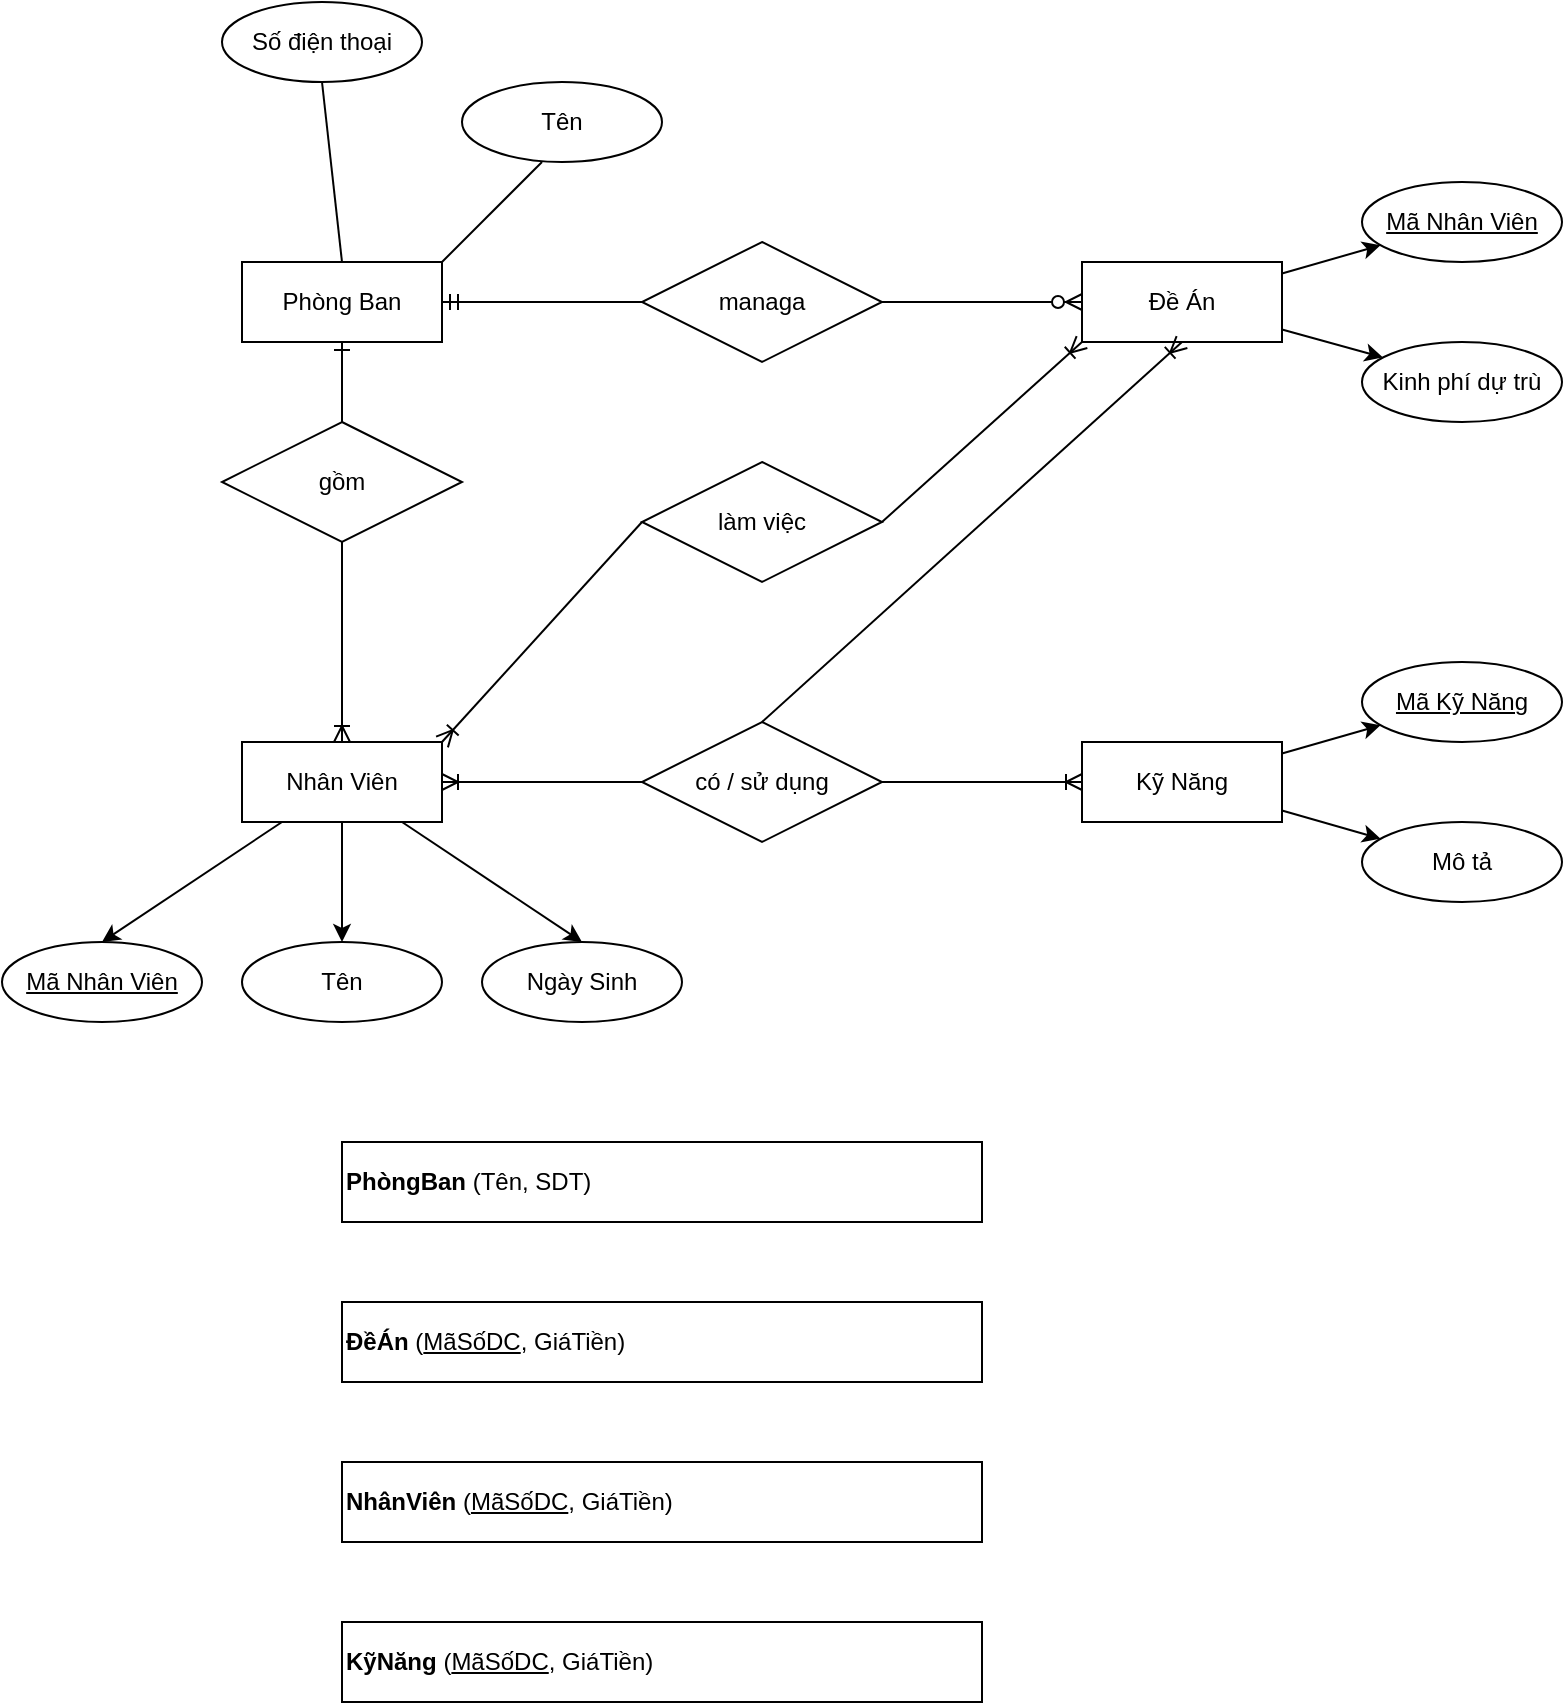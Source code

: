<mxfile version="15.6.3" type="google"><diagram id="zS0TdEUhk05Td7fbMnCg" name="Page-1"><mxGraphModel dx="1278" dy="571" grid="1" gridSize="10" guides="1" tooltips="1" connect="1" arrows="1" fold="1" page="1" pageScale="1" pageWidth="850" pageHeight="1100" math="0" shadow="0"><root><mxCell id="0"/><mxCell id="1" parent="0"/><mxCell id="0dpCzR8CqJ-txOo0b9U3-1" value="Phòng Ban" style="whiteSpace=wrap;html=1;align=center;" parent="1" vertex="1"><mxGeometry x="150" y="160" width="100" height="40" as="geometry"/></mxCell><mxCell id="E-LuSBsfKx2pqc3UB0mY-15" style="edgeStyle=none;rounded=0;orthogonalLoop=1;jettySize=auto;html=1;endFill=1;" parent="1" source="0dpCzR8CqJ-txOo0b9U3-2" target="E-LuSBsfKx2pqc3UB0mY-11" edge="1"><mxGeometry relative="1" as="geometry"/></mxCell><mxCell id="E-LuSBsfKx2pqc3UB0mY-16" style="edgeStyle=none;rounded=0;orthogonalLoop=1;jettySize=auto;html=1;entryX=0.105;entryY=0.193;entryDx=0;entryDy=0;entryPerimeter=0;endFill=1;" parent="1" source="0dpCzR8CqJ-txOo0b9U3-2" target="E-LuSBsfKx2pqc3UB0mY-12" edge="1"><mxGeometry relative="1" as="geometry"/></mxCell><mxCell id="0dpCzR8CqJ-txOo0b9U3-2" value="Đề Án" style="whiteSpace=wrap;html=1;align=center;" parent="1" vertex="1"><mxGeometry x="570" y="160" width="100" height="40" as="geometry"/></mxCell><mxCell id="0dpCzR8CqJ-txOo0b9U3-4" value="Tên" style="ellipse;whiteSpace=wrap;html=1;align=center;fontStyle=0;" parent="1" vertex="1"><mxGeometry x="260" y="70" width="100" height="40" as="geometry"/></mxCell><mxCell id="E-LuSBsfKx2pqc3UB0mY-8" style="edgeStyle=none;rounded=0;orthogonalLoop=1;jettySize=auto;html=1;entryX=0.5;entryY=0;entryDx=0;entryDy=0;endFill=1;" parent="1" source="0dpCzR8CqJ-txOo0b9U3-11" target="E-LuSBsfKx2pqc3UB0mY-4" edge="1"><mxGeometry relative="1" as="geometry"/></mxCell><mxCell id="0dpCzR8CqJ-txOo0b9U3-11" value="Nhân Viên" style="shape=ext;margin=3;double=0;whiteSpace=wrap;html=1;align=center;" parent="1" vertex="1"><mxGeometry x="150" y="400" width="100" height="40" as="geometry"/></mxCell><mxCell id="0dpCzR8CqJ-txOo0b9U3-12" value="Số điện thoại" style="ellipse;whiteSpace=wrap;html=1;align=center;fontStyle=0;" parent="1" vertex="1"><mxGeometry x="140" y="30" width="100" height="40" as="geometry"/></mxCell><mxCell id="0dpCzR8CqJ-txOo0b9U3-14" value="" style="endArrow=none;html=1;entryX=0.5;entryY=1;entryDx=0;entryDy=0;exitX=0.5;exitY=0;exitDx=0;exitDy=0;" parent="1" source="0dpCzR8CqJ-txOo0b9U3-1" target="0dpCzR8CqJ-txOo0b9U3-12" edge="1"><mxGeometry width="50" height="50" relative="1" as="geometry"><mxPoint x="170" y="140" as="sourcePoint"/><mxPoint x="220" y="90" as="targetPoint"/></mxGeometry></mxCell><mxCell id="0dpCzR8CqJ-txOo0b9U3-15" value="" style="endArrow=none;html=1;" parent="1" edge="1"><mxGeometry width="50" height="50" relative="1" as="geometry"><mxPoint x="250" y="160" as="sourcePoint"/><mxPoint x="300" y="110" as="targetPoint"/></mxGeometry></mxCell><mxCell id="0dpCzR8CqJ-txOo0b9U3-17" value="gồm" style="shape=rhombus;perimeter=rhombusPerimeter;whiteSpace=wrap;html=1;align=center;" parent="1" vertex="1"><mxGeometry x="140" y="240" width="120" height="60" as="geometry"/></mxCell><mxCell id="0dpCzR8CqJ-txOo0b9U3-18" value="" style="endArrow=ERone;html=1;exitX=0.5;exitY=0;exitDx=0;exitDy=0;entryX=0.5;entryY=1;entryDx=0;entryDy=0;endFill=0;" parent="1" source="0dpCzR8CqJ-txOo0b9U3-17" target="0dpCzR8CqJ-txOo0b9U3-1" edge="1"><mxGeometry width="50" height="50" relative="1" as="geometry"><mxPoint x="180" y="240" as="sourcePoint"/><mxPoint x="230" y="190" as="targetPoint"/></mxGeometry></mxCell><mxCell id="0dpCzR8CqJ-txOo0b9U3-19" value="" style="endArrow=none;html=1;exitX=0.5;exitY=0;exitDx=0;exitDy=0;entryX=0.5;entryY=1;entryDx=0;entryDy=0;startArrow=ERoneToMany;startFill=0;" parent="1" source="0dpCzR8CqJ-txOo0b9U3-11" target="0dpCzR8CqJ-txOo0b9U3-17" edge="1"><mxGeometry width="50" height="50" relative="1" as="geometry"><mxPoint x="180" y="340" as="sourcePoint"/><mxPoint x="230" y="290" as="targetPoint"/></mxGeometry></mxCell><mxCell id="0dpCzR8CqJ-txOo0b9U3-20" value="làm việc" style="shape=rhombus;perimeter=rhombusPerimeter;whiteSpace=wrap;html=1;align=center;" parent="1" vertex="1"><mxGeometry x="350" y="260" width="120" height="60" as="geometry"/></mxCell><mxCell id="0dpCzR8CqJ-txOo0b9U3-23" value="managa" style="shape=rhombus;perimeter=rhombusPerimeter;whiteSpace=wrap;html=1;align=center;" parent="1" vertex="1"><mxGeometry x="350" y="150" width="120" height="60" as="geometry"/></mxCell><mxCell id="0dpCzR8CqJ-txOo0b9U3-24" value="" style="endArrow=none;html=1;exitX=1;exitY=0.5;exitDx=0;exitDy=0;startArrow=ERmandOne;startFill=0;entryX=0;entryY=0.5;entryDx=0;entryDy=0;" parent="1" source="0dpCzR8CqJ-txOo0b9U3-1" target="0dpCzR8CqJ-txOo0b9U3-23" edge="1"><mxGeometry width="50" height="50" relative="1" as="geometry"><mxPoint x="270" y="210" as="sourcePoint"/><mxPoint x="345" y="179" as="targetPoint"/></mxGeometry></mxCell><mxCell id="0dpCzR8CqJ-txOo0b9U3-28" value="" style="endArrow=none;html=1;startArrow=ERzeroToMany;startFill=1;exitX=0;exitY=0.5;exitDx=0;exitDy=0;entryX=1;entryY=0.5;entryDx=0;entryDy=0;" parent="1" source="0dpCzR8CqJ-txOo0b9U3-2" target="0dpCzR8CqJ-txOo0b9U3-23" edge="1"><mxGeometry width="50" height="50" relative="1" as="geometry"><mxPoint x="510" y="130" as="sourcePoint"/><mxPoint x="470" y="184" as="targetPoint"/></mxGeometry></mxCell><mxCell id="E-LuSBsfKx2pqc3UB0mY-24" style="edgeStyle=none;rounded=0;orthogonalLoop=1;jettySize=auto;html=1;endFill=1;" parent="1" source="E-LuSBsfKx2pqc3UB0mY-1" target="E-LuSBsfKx2pqc3UB0mY-21" edge="1"><mxGeometry relative="1" as="geometry"/></mxCell><mxCell id="E-LuSBsfKx2pqc3UB0mY-25" style="edgeStyle=none;rounded=0;orthogonalLoop=1;jettySize=auto;html=1;endFill=1;" parent="1" source="E-LuSBsfKx2pqc3UB0mY-1" target="E-LuSBsfKx2pqc3UB0mY-22" edge="1"><mxGeometry relative="1" as="geometry"/></mxCell><mxCell id="E-LuSBsfKx2pqc3UB0mY-1" value="Kỹ Năng" style="whiteSpace=wrap;html=1;align=center;" parent="1" vertex="1"><mxGeometry x="570" y="400" width="100" height="40" as="geometry"/></mxCell><mxCell id="E-LuSBsfKx2pqc3UB0mY-2" value="Mã Nhân Viên" style="ellipse;whiteSpace=wrap;html=1;align=center;fontStyle=4;" parent="1" vertex="1"><mxGeometry x="30" y="500" width="100" height="40" as="geometry"/></mxCell><mxCell id="E-LuSBsfKx2pqc3UB0mY-3" value="Tên" style="ellipse;whiteSpace=wrap;html=1;align=center;fontStyle=0;" parent="1" vertex="1"><mxGeometry x="150" y="500" width="100" height="40" as="geometry"/></mxCell><mxCell id="E-LuSBsfKx2pqc3UB0mY-4" value="Ngày Sinh" style="ellipse;whiteSpace=wrap;html=1;align=center;fontStyle=0;" parent="1" vertex="1"><mxGeometry x="270" y="500" width="100" height="40" as="geometry"/></mxCell><mxCell id="E-LuSBsfKx2pqc3UB0mY-6" value="" style="endArrow=classic;html=1;rounded=0;entryX=0.5;entryY=0;entryDx=0;entryDy=0;endFill=1;" parent="1" target="E-LuSBsfKx2pqc3UB0mY-2" edge="1"><mxGeometry relative="1" as="geometry"><mxPoint x="170" y="440" as="sourcePoint"/><mxPoint x="230" y="480" as="targetPoint"/></mxGeometry></mxCell><mxCell id="E-LuSBsfKx2pqc3UB0mY-7" value="" style="endArrow=classic;html=1;rounded=0;exitX=0.5;exitY=1;exitDx=0;exitDy=0;entryX=0.5;entryY=0;entryDx=0;entryDy=0;endFill=1;" parent="1" source="0dpCzR8CqJ-txOo0b9U3-11" target="E-LuSBsfKx2pqc3UB0mY-3" edge="1"><mxGeometry relative="1" as="geometry"><mxPoint x="160" y="450.0" as="sourcePoint"/><mxPoint x="90" y="510.0" as="targetPoint"/></mxGeometry></mxCell><mxCell id="E-LuSBsfKx2pqc3UB0mY-9" value="" style="endArrow=ERoneToMany;html=1;rounded=0;entryX=0;entryY=1;entryDx=0;entryDy=0;exitX=1;exitY=0.5;exitDx=0;exitDy=0;endFill=0;" parent="1" source="0dpCzR8CqJ-txOo0b9U3-20" target="0dpCzR8CqJ-txOo0b9U3-2" edge="1"><mxGeometry relative="1" as="geometry"><mxPoint x="320" y="280" as="sourcePoint"/><mxPoint x="480" y="280" as="targetPoint"/></mxGeometry></mxCell><mxCell id="E-LuSBsfKx2pqc3UB0mY-10" value="" style="endArrow=none;html=1;rounded=0;entryX=0;entryY=0.5;entryDx=0;entryDy=0;exitX=1;exitY=0;exitDx=0;exitDy=0;startArrow=ERoneToMany;startFill=0;" parent="1" source="0dpCzR8CqJ-txOo0b9U3-11" target="0dpCzR8CqJ-txOo0b9U3-20" edge="1"><mxGeometry relative="1" as="geometry"><mxPoint x="280" y="405" as="sourcePoint"/><mxPoint x="380" y="315" as="targetPoint"/></mxGeometry></mxCell><mxCell id="E-LuSBsfKx2pqc3UB0mY-11" value="Mã Nhân Viên" style="ellipse;whiteSpace=wrap;html=1;align=center;fontStyle=4;" parent="1" vertex="1"><mxGeometry x="710" y="120" width="100" height="40" as="geometry"/></mxCell><mxCell id="E-LuSBsfKx2pqc3UB0mY-12" value="Kinh phí dự trù" style="ellipse;whiteSpace=wrap;html=1;align=center;fontStyle=0;" parent="1" vertex="1"><mxGeometry x="710" y="200" width="100" height="40" as="geometry"/></mxCell><mxCell id="E-LuSBsfKx2pqc3UB0mY-17" value="có / sử dụng" style="shape=rhombus;perimeter=rhombusPerimeter;whiteSpace=wrap;html=1;align=center;" parent="1" vertex="1"><mxGeometry x="350" y="390" width="120" height="60" as="geometry"/></mxCell><mxCell id="E-LuSBsfKx2pqc3UB0mY-18" value="" style="endArrow=none;html=1;rounded=0;entryX=0;entryY=0.5;entryDx=0;entryDy=0;exitX=1;exitY=0.5;exitDx=0;exitDy=0;startArrow=ERoneToMany;startFill=0;" parent="1" source="0dpCzR8CqJ-txOo0b9U3-11" target="E-LuSBsfKx2pqc3UB0mY-17" edge="1"><mxGeometry relative="1" as="geometry"><mxPoint x="280" y="430" as="sourcePoint"/><mxPoint x="460" y="390" as="targetPoint"/></mxGeometry></mxCell><mxCell id="E-LuSBsfKx2pqc3UB0mY-19" value="" style="endArrow=ERoneToMany;html=1;rounded=0;entryX=0;entryY=0.5;entryDx=0;entryDy=0;exitX=1;exitY=0.5;exitDx=0;exitDy=0;endFill=0;" parent="1" source="E-LuSBsfKx2pqc3UB0mY-17" target="E-LuSBsfKx2pqc3UB0mY-1" edge="1"><mxGeometry relative="1" as="geometry"><mxPoint x="425" y="460" as="sourcePoint"/><mxPoint x="525" y="460" as="targetPoint"/></mxGeometry></mxCell><mxCell id="E-LuSBsfKx2pqc3UB0mY-20" value="" style="endArrow=ERoneToMany;html=1;rounded=0;entryX=0.5;entryY=1;entryDx=0;entryDy=0;exitX=0.5;exitY=0;exitDx=0;exitDy=0;endFill=0;" parent="1" source="E-LuSBsfKx2pqc3UB0mY-17" target="0dpCzR8CqJ-txOo0b9U3-2" edge="1"><mxGeometry relative="1" as="geometry"><mxPoint x="340" y="360" as="sourcePoint"/><mxPoint x="500" y="360" as="targetPoint"/></mxGeometry></mxCell><mxCell id="E-LuSBsfKx2pqc3UB0mY-21" value="Mã Kỹ Năng" style="ellipse;whiteSpace=wrap;html=1;align=center;fontStyle=4;" parent="1" vertex="1"><mxGeometry x="710" y="360" width="100" height="40" as="geometry"/></mxCell><mxCell id="E-LuSBsfKx2pqc3UB0mY-22" value="Mô tả" style="ellipse;whiteSpace=wrap;html=1;align=center;fontStyle=0;" parent="1" vertex="1"><mxGeometry x="710" y="440" width="100" height="40" as="geometry"/></mxCell><mxCell id="7SSyUx5EIA0fR1f2tf4O-1" value="&lt;b&gt;PhòngBan&amp;nbsp;&lt;/b&gt;(Tên, SDT)" style="rounded=0;whiteSpace=wrap;html=1;movable=1;resizable=1;rotatable=1;deletable=1;editable=1;connectable=1;align=left;" vertex="1" parent="1"><mxGeometry x="200" y="600" width="320" height="40" as="geometry"/></mxCell><mxCell id="7SSyUx5EIA0fR1f2tf4O-2" value="&lt;b&gt;ĐềÁn&amp;nbsp;&lt;/b&gt;(&lt;u&gt;MãSốDC&lt;/u&gt;, GiáTiền)" style="rounded=0;whiteSpace=wrap;html=1;movable=1;resizable=1;rotatable=1;deletable=1;editable=1;connectable=1;align=left;" vertex="1" parent="1"><mxGeometry x="200" y="680" width="320" height="40" as="geometry"/></mxCell><mxCell id="7SSyUx5EIA0fR1f2tf4O-3" value="&lt;b&gt;NhânViên&amp;nbsp;&lt;/b&gt;(&lt;u&gt;MãSốDC&lt;/u&gt;, GiáTiền)" style="rounded=0;whiteSpace=wrap;html=1;movable=1;resizable=1;rotatable=1;deletable=1;editable=1;connectable=1;align=left;" vertex="1" parent="1"><mxGeometry x="200" y="760" width="320" height="40" as="geometry"/></mxCell><mxCell id="7SSyUx5EIA0fR1f2tf4O-4" value="&lt;b&gt;KỹNăng&amp;nbsp;&lt;/b&gt;(&lt;u&gt;MãSốDC&lt;/u&gt;, GiáTiền)" style="rounded=0;whiteSpace=wrap;html=1;movable=1;resizable=1;rotatable=1;deletable=1;editable=1;connectable=1;align=left;" vertex="1" parent="1"><mxGeometry x="200" y="840" width="320" height="40" as="geometry"/></mxCell></root></mxGraphModel></diagram></mxfile>